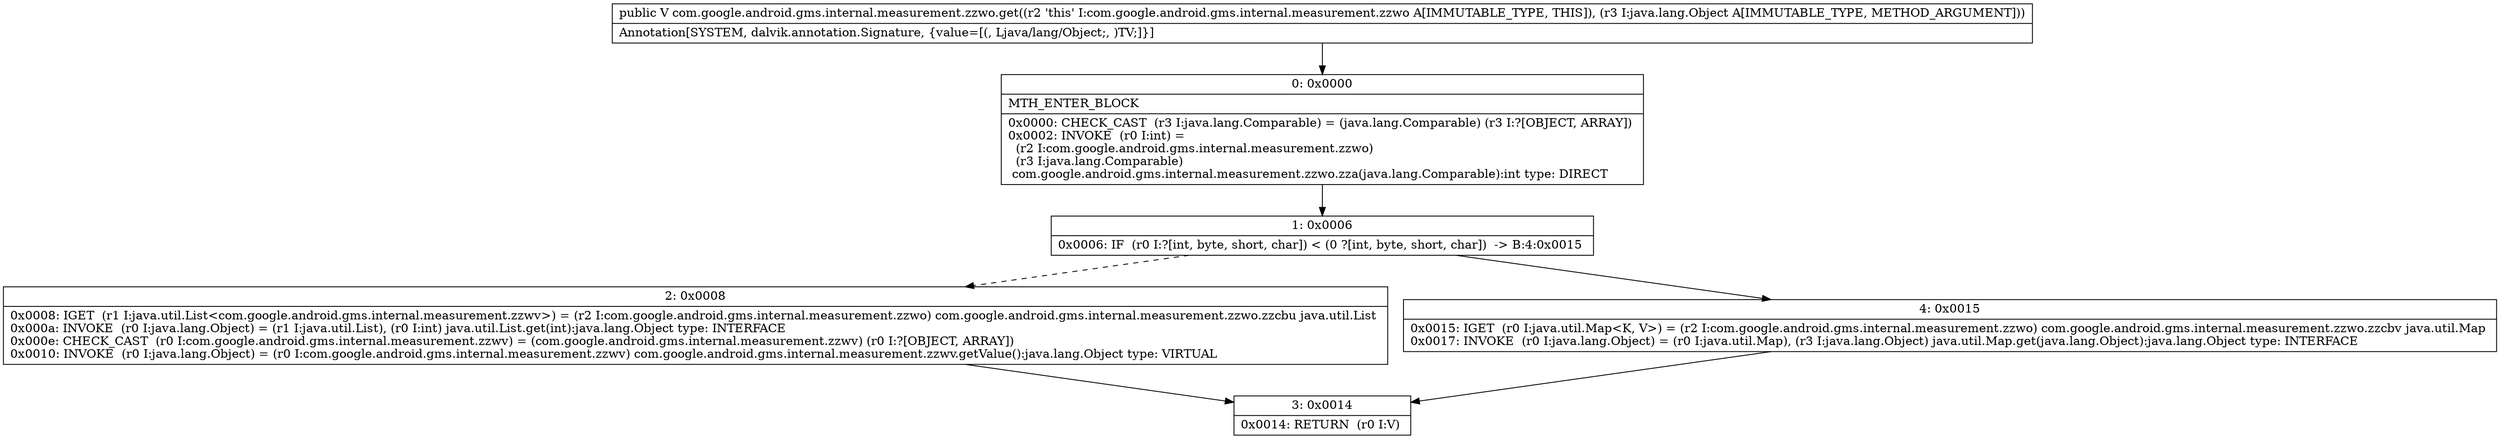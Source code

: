 digraph "CFG forcom.google.android.gms.internal.measurement.zzwo.get(Ljava\/lang\/Object;)Ljava\/lang\/Object;" {
Node_0 [shape=record,label="{0\:\ 0x0000|MTH_ENTER_BLOCK\l|0x0000: CHECK_CAST  (r3 I:java.lang.Comparable) = (java.lang.Comparable) (r3 I:?[OBJECT, ARRAY]) \l0x0002: INVOKE  (r0 I:int) = \l  (r2 I:com.google.android.gms.internal.measurement.zzwo)\l  (r3 I:java.lang.Comparable)\l com.google.android.gms.internal.measurement.zzwo.zza(java.lang.Comparable):int type: DIRECT \l}"];
Node_1 [shape=record,label="{1\:\ 0x0006|0x0006: IF  (r0 I:?[int, byte, short, char]) \< (0 ?[int, byte, short, char])  \-\> B:4:0x0015 \l}"];
Node_2 [shape=record,label="{2\:\ 0x0008|0x0008: IGET  (r1 I:java.util.List\<com.google.android.gms.internal.measurement.zzwv\>) = (r2 I:com.google.android.gms.internal.measurement.zzwo) com.google.android.gms.internal.measurement.zzwo.zzcbu java.util.List \l0x000a: INVOKE  (r0 I:java.lang.Object) = (r1 I:java.util.List), (r0 I:int) java.util.List.get(int):java.lang.Object type: INTERFACE \l0x000e: CHECK_CAST  (r0 I:com.google.android.gms.internal.measurement.zzwv) = (com.google.android.gms.internal.measurement.zzwv) (r0 I:?[OBJECT, ARRAY]) \l0x0010: INVOKE  (r0 I:java.lang.Object) = (r0 I:com.google.android.gms.internal.measurement.zzwv) com.google.android.gms.internal.measurement.zzwv.getValue():java.lang.Object type: VIRTUAL \l}"];
Node_3 [shape=record,label="{3\:\ 0x0014|0x0014: RETURN  (r0 I:V) \l}"];
Node_4 [shape=record,label="{4\:\ 0x0015|0x0015: IGET  (r0 I:java.util.Map\<K, V\>) = (r2 I:com.google.android.gms.internal.measurement.zzwo) com.google.android.gms.internal.measurement.zzwo.zzcbv java.util.Map \l0x0017: INVOKE  (r0 I:java.lang.Object) = (r0 I:java.util.Map), (r3 I:java.lang.Object) java.util.Map.get(java.lang.Object):java.lang.Object type: INTERFACE \l}"];
MethodNode[shape=record,label="{public V com.google.android.gms.internal.measurement.zzwo.get((r2 'this' I:com.google.android.gms.internal.measurement.zzwo A[IMMUTABLE_TYPE, THIS]), (r3 I:java.lang.Object A[IMMUTABLE_TYPE, METHOD_ARGUMENT]))  | Annotation[SYSTEM, dalvik.annotation.Signature, \{value=[(, Ljava\/lang\/Object;, )TV;]\}]\l}"];
MethodNode -> Node_0;
Node_0 -> Node_1;
Node_1 -> Node_2[style=dashed];
Node_1 -> Node_4;
Node_2 -> Node_3;
Node_4 -> Node_3;
}

